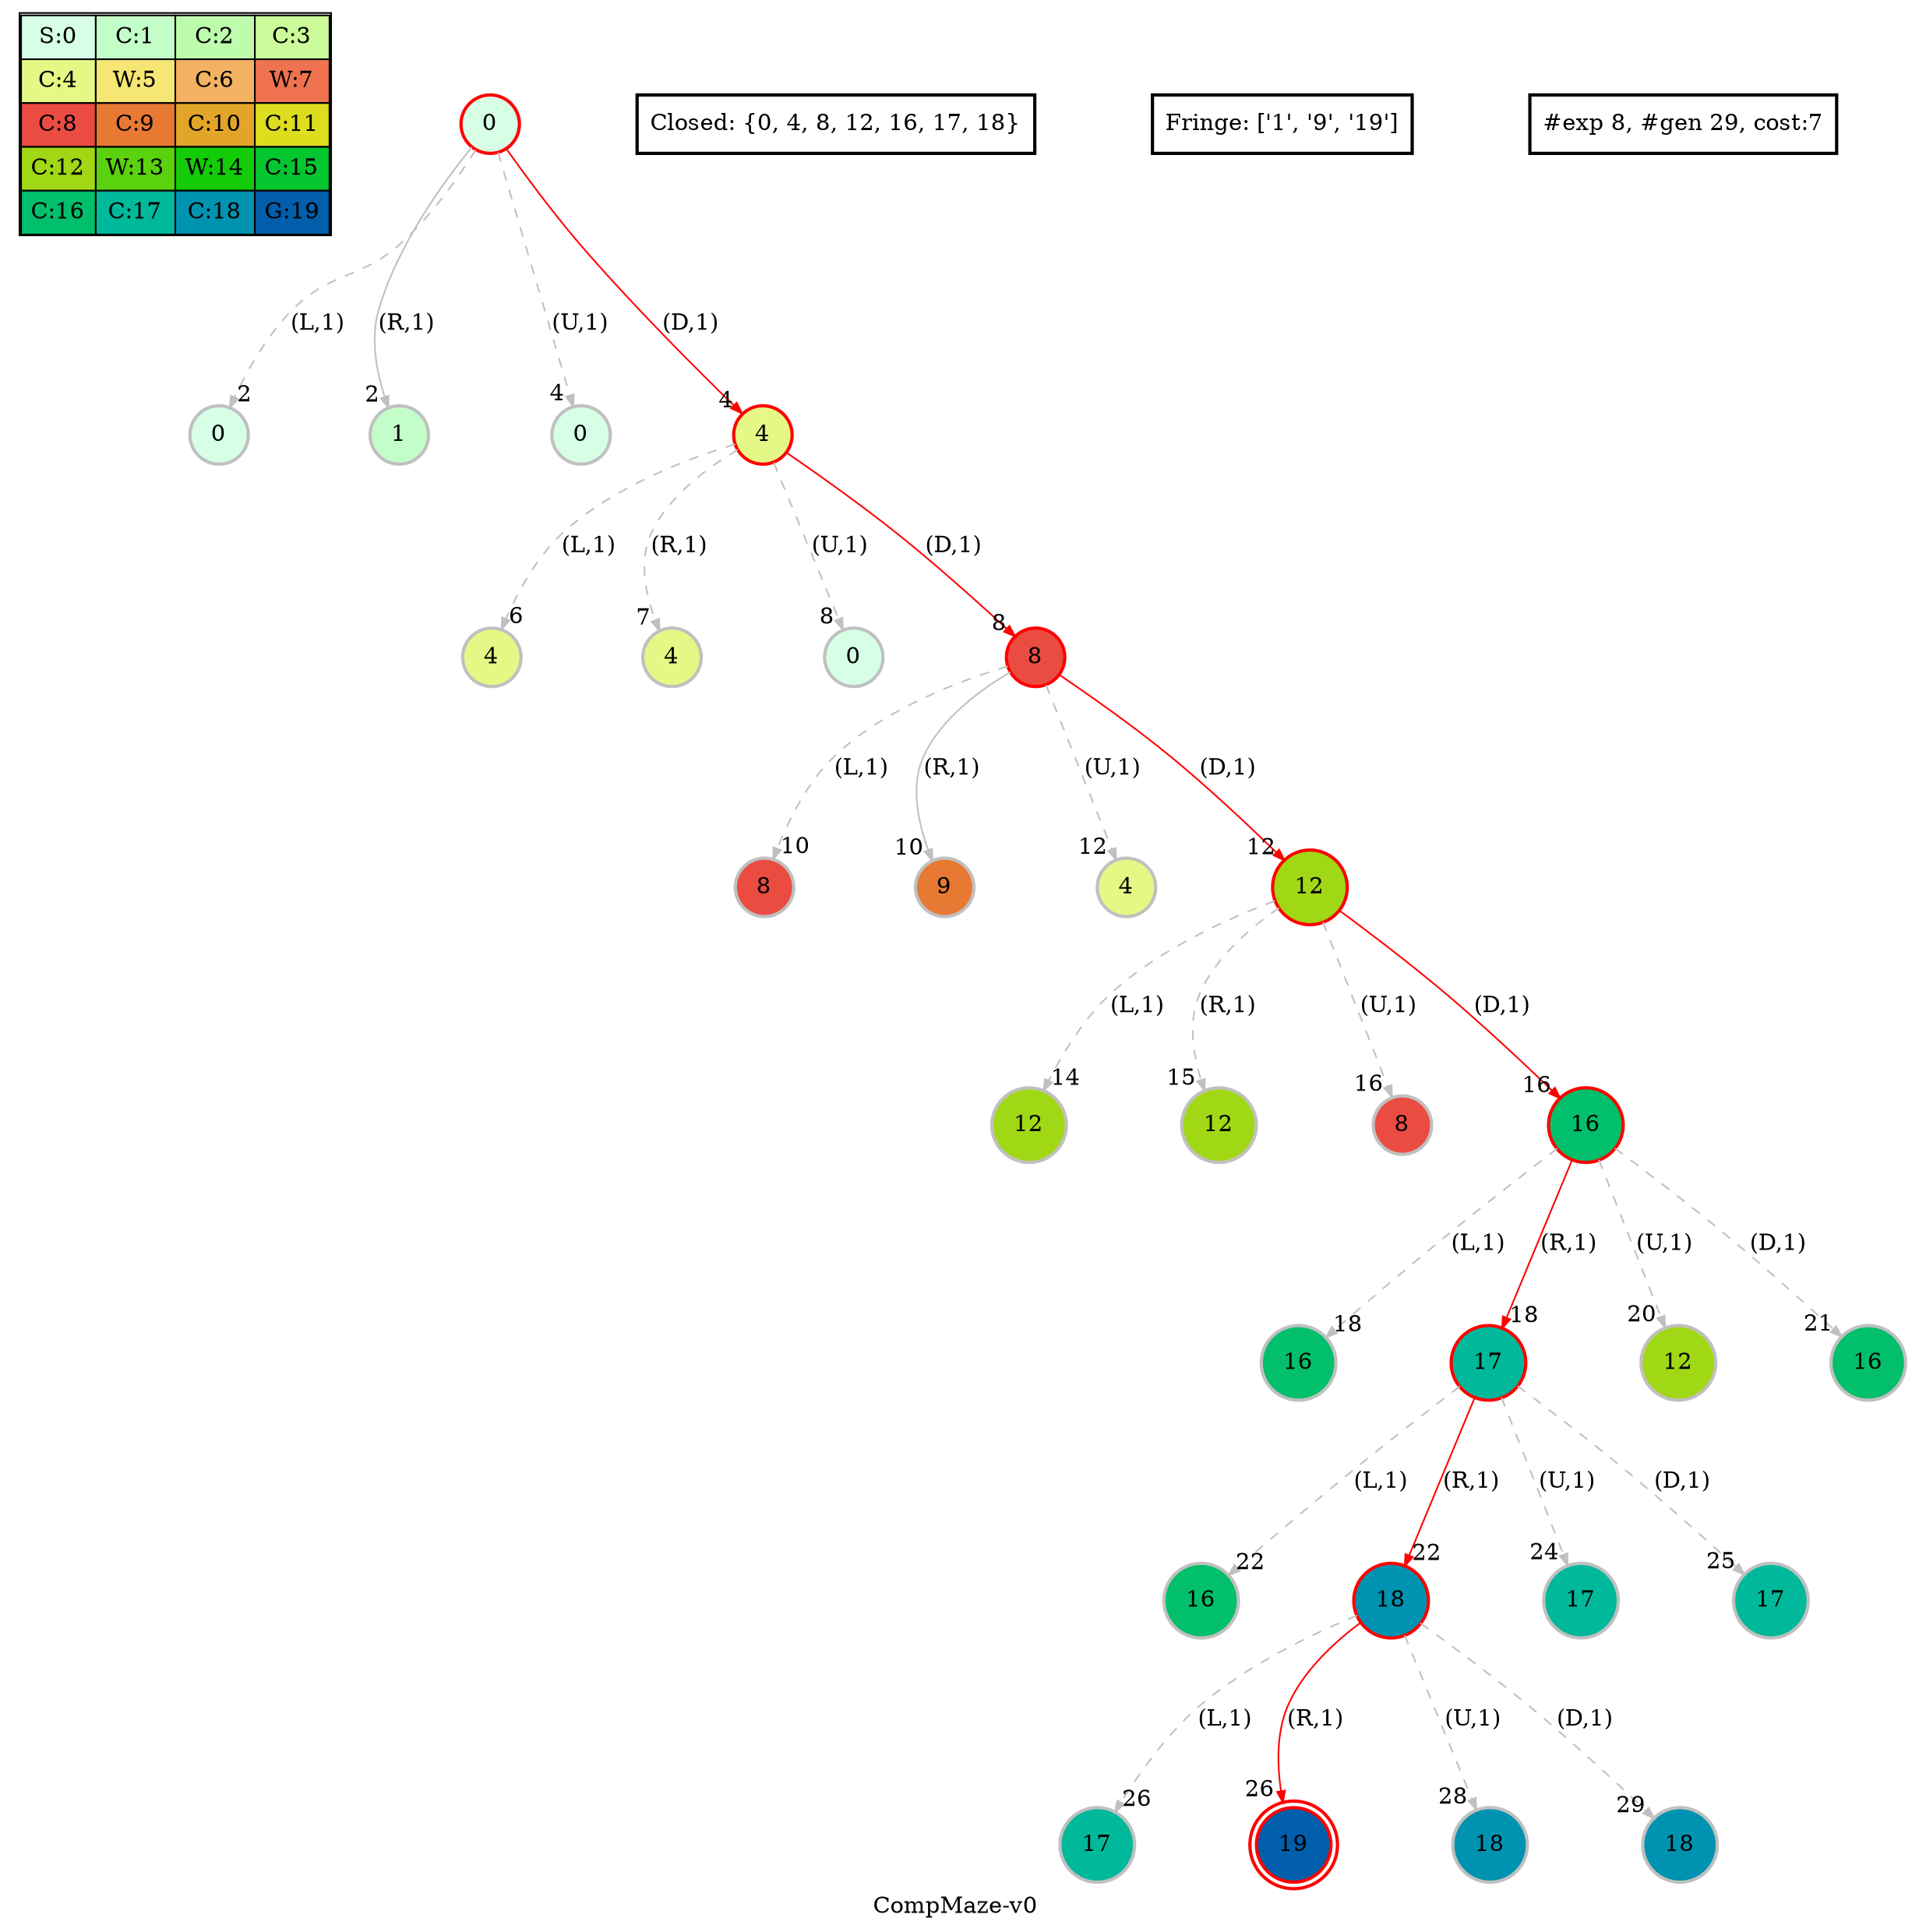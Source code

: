 digraph CompMaze { label="CompMaze-v0" nodesep=1 ranksep="1.2" node [shape=circle penwidth=2] edge [arrowsize=0.7] 
subgraph MAP {label=Map;map [shape=plaintext label=<<table border="1" cellpadding="5" cellspacing="0" cellborder="1"><tr><td bgcolor="0.39803922 0.15947579 0.99679532 1.        ">S:0</td><td bgcolor="0.35098039 0.23194764 0.99315867 1.        ">C:1</td><td bgcolor="0.29607843 0.31486959 0.98720184 1.        ">C:2</td><td bgcolor="0.24901961 0.38410575 0.98063477 1.        ">C:3</td></tr><tr><td bgcolor="0.19411765 0.46220388 0.97128103 1.        ">C:4</td><td bgcolor="0.14705882 0.52643216 0.96182564 1.        ">W:5</td><td bgcolor="0.09215686 0.59770746 0.94913494 1.        ">C:6</td><td bgcolor="0.0372549  0.66454018 0.93467977 1.        ">W:7</td></tr><tr><td bgcolor="0.00980392 0.71791192 0.92090552 1.        ">C:8</td><td bgcolor="0.06470588 0.77520398 0.9032472  1.        ">C:9</td><td bgcolor="0.11176471 0.81974048 0.88677369 1.        ">C:10</td><td bgcolor="0.16666667 0.8660254  0.8660254  1.        ">C:11</td></tr><tr><td bgcolor="0.21372549 0.9005867  0.84695821 1.        ">C:12</td><td bgcolor="0.26862745 0.93467977 0.82325295 1.        ">W:13</td><td bgcolor="0.32352941 0.96182564 0.79801723 1.        ">W:14</td><td bgcolor="0.37058824 0.97940977 0.77520398 1.        ">C:15</td></tr><tr><td bgcolor="0.4254902  0.99315867 0.74725253 1.        ">C:16</td><td bgcolor="0.47254902 0.99907048 0.72218645 1.        ">C:17</td><td bgcolor="0.52745098 0.99907048 0.69169844 1.        ">C:18</td><td bgcolor="0.5745098  0.99315867 0.66454018 1.        ">G:19</td></tr></table>>]} 
"0_0" [label="0" style=filled color=grey fillcolor="0.39803922 0.15947579 0.99679532 1.        " ];
"0_0.0-0" [label="0" style=filled color=grey fillcolor="0.39803922 0.15947579 0.99679532 1.        " ]; "0_0" -> "0_0.0-0" [label="(L,1)" headlabel=" 2 " style="dashed" color=grey ]; "0_c" [label="Closed: {0}" shape=box]; "0_fr" [label="Fringe: []" shape=box];
"0_0" [label="0" style=filled color=black color=red fillcolor="0.39803922 0.15947579 0.99679532 1.        " ];"0_0.1-1" [label="1" style=filled color=grey fillcolor="0.35098039 0.23194764 0.99315867 1.        " ]; "0_0" -> "0_0.1-1" [label="(R,1)" headlabel=" 2 " style="" color=grey ]; "0_c" [label="Closed: {0}" shape=box]; "0_fr" [label="Fringe: []" shape=box];
"0_0.0-2" [label="0" style=filled color=grey fillcolor="0.39803922 0.15947579 0.99679532 1.        " ]; "0_0" -> "0_0.0-2" [label="(U,1)" headlabel=" 4 " style="dashed" color=grey ]; "0_c" [label="Closed: {0}" shape=box]; "0_fr" [label="Fringe: ['1']" shape=box];
"0_0.4-3" [label="4" style=filled color=grey color=red fillcolor="0.19411765 0.46220388 0.97128103 1.        " ]; "0_0" -> "0_0.4-3" [label="(D,1)" headlabel=" 4 " style="" color=grey color=red ]; "0_c" [label="Closed: {0}" shape=box]; "0_fr" [label="Fringe: ['1']" shape=box];
"0_0.4.4-0" [label="4" style=filled color=grey fillcolor="0.19411765 0.46220388 0.97128103 1.        " ]; "0_0.4-3" -> "0_0.4.4-0" [label="(L,1)" headlabel=" 6 " style="dashed" color=grey ]; "0_c" [label="Closed: {0, 4}" shape=box]; "0_fr" [label="Fringe: ['1']" shape=box];
"0_0.4.4-1" [label="4" style=filled color=grey fillcolor="0.19411765 0.46220388 0.97128103 1.        " ]; "0_0.4-3" -> "0_0.4.4-1" [label="(R,1)" headlabel=" 7 " style="dashed" color=grey ]; "0_c" [label="Closed: {0, 4}" shape=box]; "0_fr" [label="Fringe: ['1']" shape=box];
"0_0.4.0-2" [label="0" style=filled color=grey fillcolor="0.39803922 0.15947579 0.99679532 1.        " ]; "0_0.4-3" -> "0_0.4.0-2" [label="(U,1)" headlabel=" 8 " style="dashed" color=grey ]; "0_c" [label="Closed: {0, 4}" shape=box]; "0_fr" [label="Fringe: ['1']" shape=box];
"0_0.4-3" [label="4" style=filled color=black color=red fillcolor="0.19411765 0.46220388 0.97128103 1.        " ];"0_0.4.8-3" [label="8" style=filled color=grey color=red fillcolor="0.00980392 0.71791192 0.92090552 1.        " ]; "0_0.4-3" -> "0_0.4.8-3" [label="(D,1)" headlabel=" 8 " style="" color=grey color=red ]; "0_c" [label="Closed: {0, 4}" shape=box]; "0_fr" [label="Fringe: ['1']" shape=box];
"0_0.4.8.8-0" [label="8" style=filled color=grey fillcolor="0.00980392 0.71791192 0.92090552 1.        " ]; "0_0.4.8-3" -> "0_0.4.8.8-0" [label="(L,1)" headlabel=" 10 " style="dashed" color=grey ]; "0_c" [label="Closed: {0, 8, 4}" shape=box]; "0_fr" [label="Fringe: ['1']" shape=box];
"0_0.4.8-3" [label="8" style=filled color=black color=red fillcolor="0.00980392 0.71791192 0.92090552 1.        " ];"0_0.4.8.9-1" [label="9" style=filled color=grey fillcolor="0.06470588 0.77520398 0.9032472  1.        " ]; "0_0.4.8-3" -> "0_0.4.8.9-1" [label="(R,1)" headlabel=" 10 " style="" color=grey ]; "0_c" [label="Closed: {0, 8, 4}" shape=box]; "0_fr" [label="Fringe: ['1']" shape=box];
"0_0.4.8.4-2" [label="4" style=filled color=grey fillcolor="0.19411765 0.46220388 0.97128103 1.        " ]; "0_0.4.8-3" -> "0_0.4.8.4-2" [label="(U,1)" headlabel=" 12 " style="dashed" color=grey ]; "0_c" [label="Closed: {0, 8, 4}" shape=box]; "0_fr" [label="Fringe: ['1', '9']" shape=box];
"0_0.4.8.12-3" [label="12" style=filled color=grey color=red fillcolor="0.21372549 0.9005867  0.84695821 1.        " ]; "0_0.4.8-3" -> "0_0.4.8.12-3" [label="(D,1)" headlabel=" 12 " style="" color=grey color=red ]; "0_c" [label="Closed: {0, 8, 4}" shape=box]; "0_fr" [label="Fringe: ['1', '9']" shape=box];
"0_0.4.8.12.12-0" [label="12" style=filled color=grey fillcolor="0.21372549 0.9005867  0.84695821 1.        " ]; "0_0.4.8.12-3" -> "0_0.4.8.12.12-0" [label="(L,1)" headlabel=" 14 " style="dashed" color=grey ]; "0_c" [label="Closed: {0, 8, 4, 12}" shape=box]; "0_fr" [label="Fringe: ['1', '9']" shape=box];
"0_0.4.8.12.12-1" [label="12" style=filled color=grey fillcolor="0.21372549 0.9005867  0.84695821 1.        " ]; "0_0.4.8.12-3" -> "0_0.4.8.12.12-1" [label="(R,1)" headlabel=" 15 " style="dashed" color=grey ]; "0_c" [label="Closed: {0, 8, 4, 12}" shape=box]; "0_fr" [label="Fringe: ['1', '9']" shape=box];
"0_0.4.8.12.8-2" [label="8" style=filled color=grey fillcolor="0.00980392 0.71791192 0.92090552 1.        " ]; "0_0.4.8.12-3" -> "0_0.4.8.12.8-2" [label="(U,1)" headlabel=" 16 " style="dashed" color=grey ]; "0_c" [label="Closed: {0, 8, 4, 12}" shape=box]; "0_fr" [label="Fringe: ['1', '9']" shape=box];
"0_0.4.8.12-3" [label="12" style=filled color=black color=red fillcolor="0.21372549 0.9005867  0.84695821 1.        " ];"0_0.4.8.12.16-3" [label="16" style=filled color=grey color=red fillcolor="0.4254902  0.99315867 0.74725253 1.        " ]; "0_0.4.8.12-3" -> "0_0.4.8.12.16-3" [label="(D,1)" headlabel=" 16 " style="" color=grey color=red ]; "0_c" [label="Closed: {0, 8, 4, 12}" shape=box]; "0_fr" [label="Fringe: ['1', '9']" shape=box];
"0_0.4.8.12.16.16-0" [label="16" style=filled color=grey fillcolor="0.4254902  0.99315867 0.74725253 1.        " ]; "0_0.4.8.12.16-3" -> "0_0.4.8.12.16.16-0" [label="(L,1)" headlabel=" 18 " style="dashed" color=grey ]; "0_c" [label="Closed: {0, 4, 8, 12, 16}" shape=box]; "0_fr" [label="Fringe: ['1', '9']" shape=box];
"0_0.4.8.12.16-3" [label="16" style=filled color=black color=red fillcolor="0.4254902  0.99315867 0.74725253 1.        " ];"0_0.4.8.12.16.17-1" [label="17" style=filled color=grey color=red fillcolor="0.47254902 0.99907048 0.72218645 1.        " ]; "0_0.4.8.12.16-3" -> "0_0.4.8.12.16.17-1" [label="(R,1)" headlabel=" 18 " style="" color=grey color=red ]; "0_c" [label="Closed: {0, 4, 8, 12, 16}" shape=box]; "0_fr" [label="Fringe: ['1', '9']" shape=box];
"0_0.4.8.12.16.12-2" [label="12" style=filled color=grey fillcolor="0.21372549 0.9005867  0.84695821 1.        " ]; "0_0.4.8.12.16-3" -> "0_0.4.8.12.16.12-2" [label="(U,1)" headlabel=" 20 " style="dashed" color=grey ]; "0_c" [label="Closed: {0, 4, 8, 12, 16}" shape=box]; "0_fr" [label="Fringe: ['1', '9', '17']" shape=box];
"0_0.4.8.12.16.16-3" [label="16" style=filled color=grey fillcolor="0.4254902  0.99315867 0.74725253 1.        " ]; "0_0.4.8.12.16-3" -> "0_0.4.8.12.16.16-3" [label="(D,1)" headlabel=" 21 " style="dashed" color=grey ]; "0_c" [label="Closed: {0, 4, 8, 12, 16}" shape=box]; "0_fr" [label="Fringe: ['1', '9', '17']" shape=box];
"0_0.4.8.12.16.17.16-0" [label="16" style=filled color=grey fillcolor="0.4254902  0.99315867 0.74725253 1.        " ]; "0_0.4.8.12.16.17-1" -> "0_0.4.8.12.16.17.16-0" [label="(L,1)" headlabel=" 22 " style="dashed" color=grey ]; "0_c" [label="Closed: {0, 4, 8, 12, 16, 17}" shape=box]; "0_fr" [label="Fringe: ['1', '9']" shape=box];
"0_0.4.8.12.16.17-1" [label="17" style=filled color=black color=red fillcolor="0.47254902 0.99907048 0.72218645 1.        " ];"0_0.4.8.12.16.17.18-1" [label="18" style=filled color=grey color=red fillcolor="0.52745098 0.99907048 0.69169844 1.        " ]; "0_0.4.8.12.16.17-1" -> "0_0.4.8.12.16.17.18-1" [label="(R,1)" headlabel=" 22 " style="" color=grey color=red ]; "0_c" [label="Closed: {0, 4, 8, 12, 16, 17}" shape=box]; "0_fr" [label="Fringe: ['1', '9']" shape=box];
"0_0.4.8.12.16.17.17-2" [label="17" style=filled color=grey fillcolor="0.47254902 0.99907048 0.72218645 1.        " ]; "0_0.4.8.12.16.17-1" -> "0_0.4.8.12.16.17.17-2" [label="(U,1)" headlabel=" 24 " style="dashed" color=grey ]; "0_c" [label="Closed: {0, 4, 8, 12, 16, 17}" shape=box]; "0_fr" [label="Fringe: ['1', '9', '18']" shape=box];
"0_0.4.8.12.16.17.17-3" [label="17" style=filled color=grey fillcolor="0.47254902 0.99907048 0.72218645 1.        " ]; "0_0.4.8.12.16.17-1" -> "0_0.4.8.12.16.17.17-3" [label="(D,1)" headlabel=" 25 " style="dashed" color=grey ]; "0_c" [label="Closed: {0, 4, 8, 12, 16, 17}" shape=box]; "0_fr" [label="Fringe: ['1', '9', '18']" shape=box];
"0_0.4.8.12.16.17.18.17-0" [label="17" style=filled color=grey fillcolor="0.47254902 0.99907048 0.72218645 1.        " ]; "0_0.4.8.12.16.17.18-1" -> "0_0.4.8.12.16.17.18.17-0" [label="(L,1)" headlabel=" 26 " style="dashed" color=grey ]; "0_c" [label="Closed: {0, 4, 8, 12, 16, 17, 18}" shape=box]; "0_fr" [label="Fringe: ['1', '9']" shape=box];
"0_0.4.8.12.16.17.18-1" [label="18" style=filled color=black color=red fillcolor="0.52745098 0.99907048 0.69169844 1.        " ];"0_0.4.8.12.16.17.18.19-1" [label="19" style=filled color=black color=red fillcolor="0.5745098  0.99315867 0.66454018 1.        " peripheries=2 /*GOALSTATE*/]; "0_0.4.8.12.16.17.18-1" -> "0_0.4.8.12.16.17.18.19-1" [label="(R,1)" headlabel=" 26 " style="" color=grey color=red ]; "0_c" [label="Closed: {0, 4, 8, 12, 16, 17, 18}" shape=box]; "0_fr" [label="Fringe: ['1', '9']" shape=box];
"0_0.4.8.12.16.17.18.18-2" [label="18" style=filled color=grey fillcolor="0.52745098 0.99907048 0.69169844 1.        " ]; "0_0.4.8.12.16.17.18-1" -> "0_0.4.8.12.16.17.18.18-2" [label="(U,1)" headlabel=" 28 " style="dashed" color=grey ]; "0_c" [label="Closed: {0, 4, 8, 12, 16, 17, 18}" shape=box]; "0_fr" [label="Fringe: ['1', '9', '19']" shape=box];
"0_0.4.8.12.16.17.18.18-3" [label="18" style=filled color=grey fillcolor="0.52745098 0.99907048 0.69169844 1.        " ]; "0_0.4.8.12.16.17.18-1" -> "0_0.4.8.12.16.17.18.18-3" [label="(D,1)" headlabel=" 29 " style="dashed" color=grey ]; "0_c" [label="Closed: {0, 4, 8, 12, 16, 17, 18}" shape=box]; "0_fr" [label="Fringe: ['1', '9', '19']" shape=box]
"#exp 8, #gen 29, cost:7" [ shape=box ]; }
